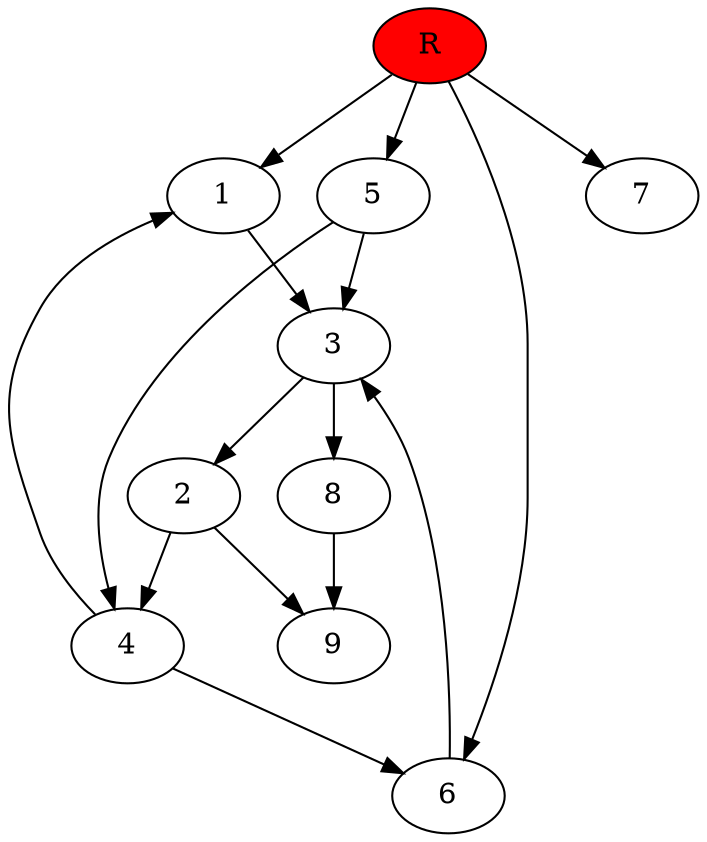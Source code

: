 digraph prb43826 {
	1
	2
	3
	4
	5
	6
	7
	8
	R [fillcolor="#ff0000" style=filled]
	1 -> 3
	2 -> 4
	2 -> 9
	3 -> 2
	3 -> 8
	4 -> 1
	4 -> 6
	5 -> 3
	5 -> 4
	6 -> 3
	8 -> 9
	R -> 1
	R -> 5
	R -> 6
	R -> 7
}
